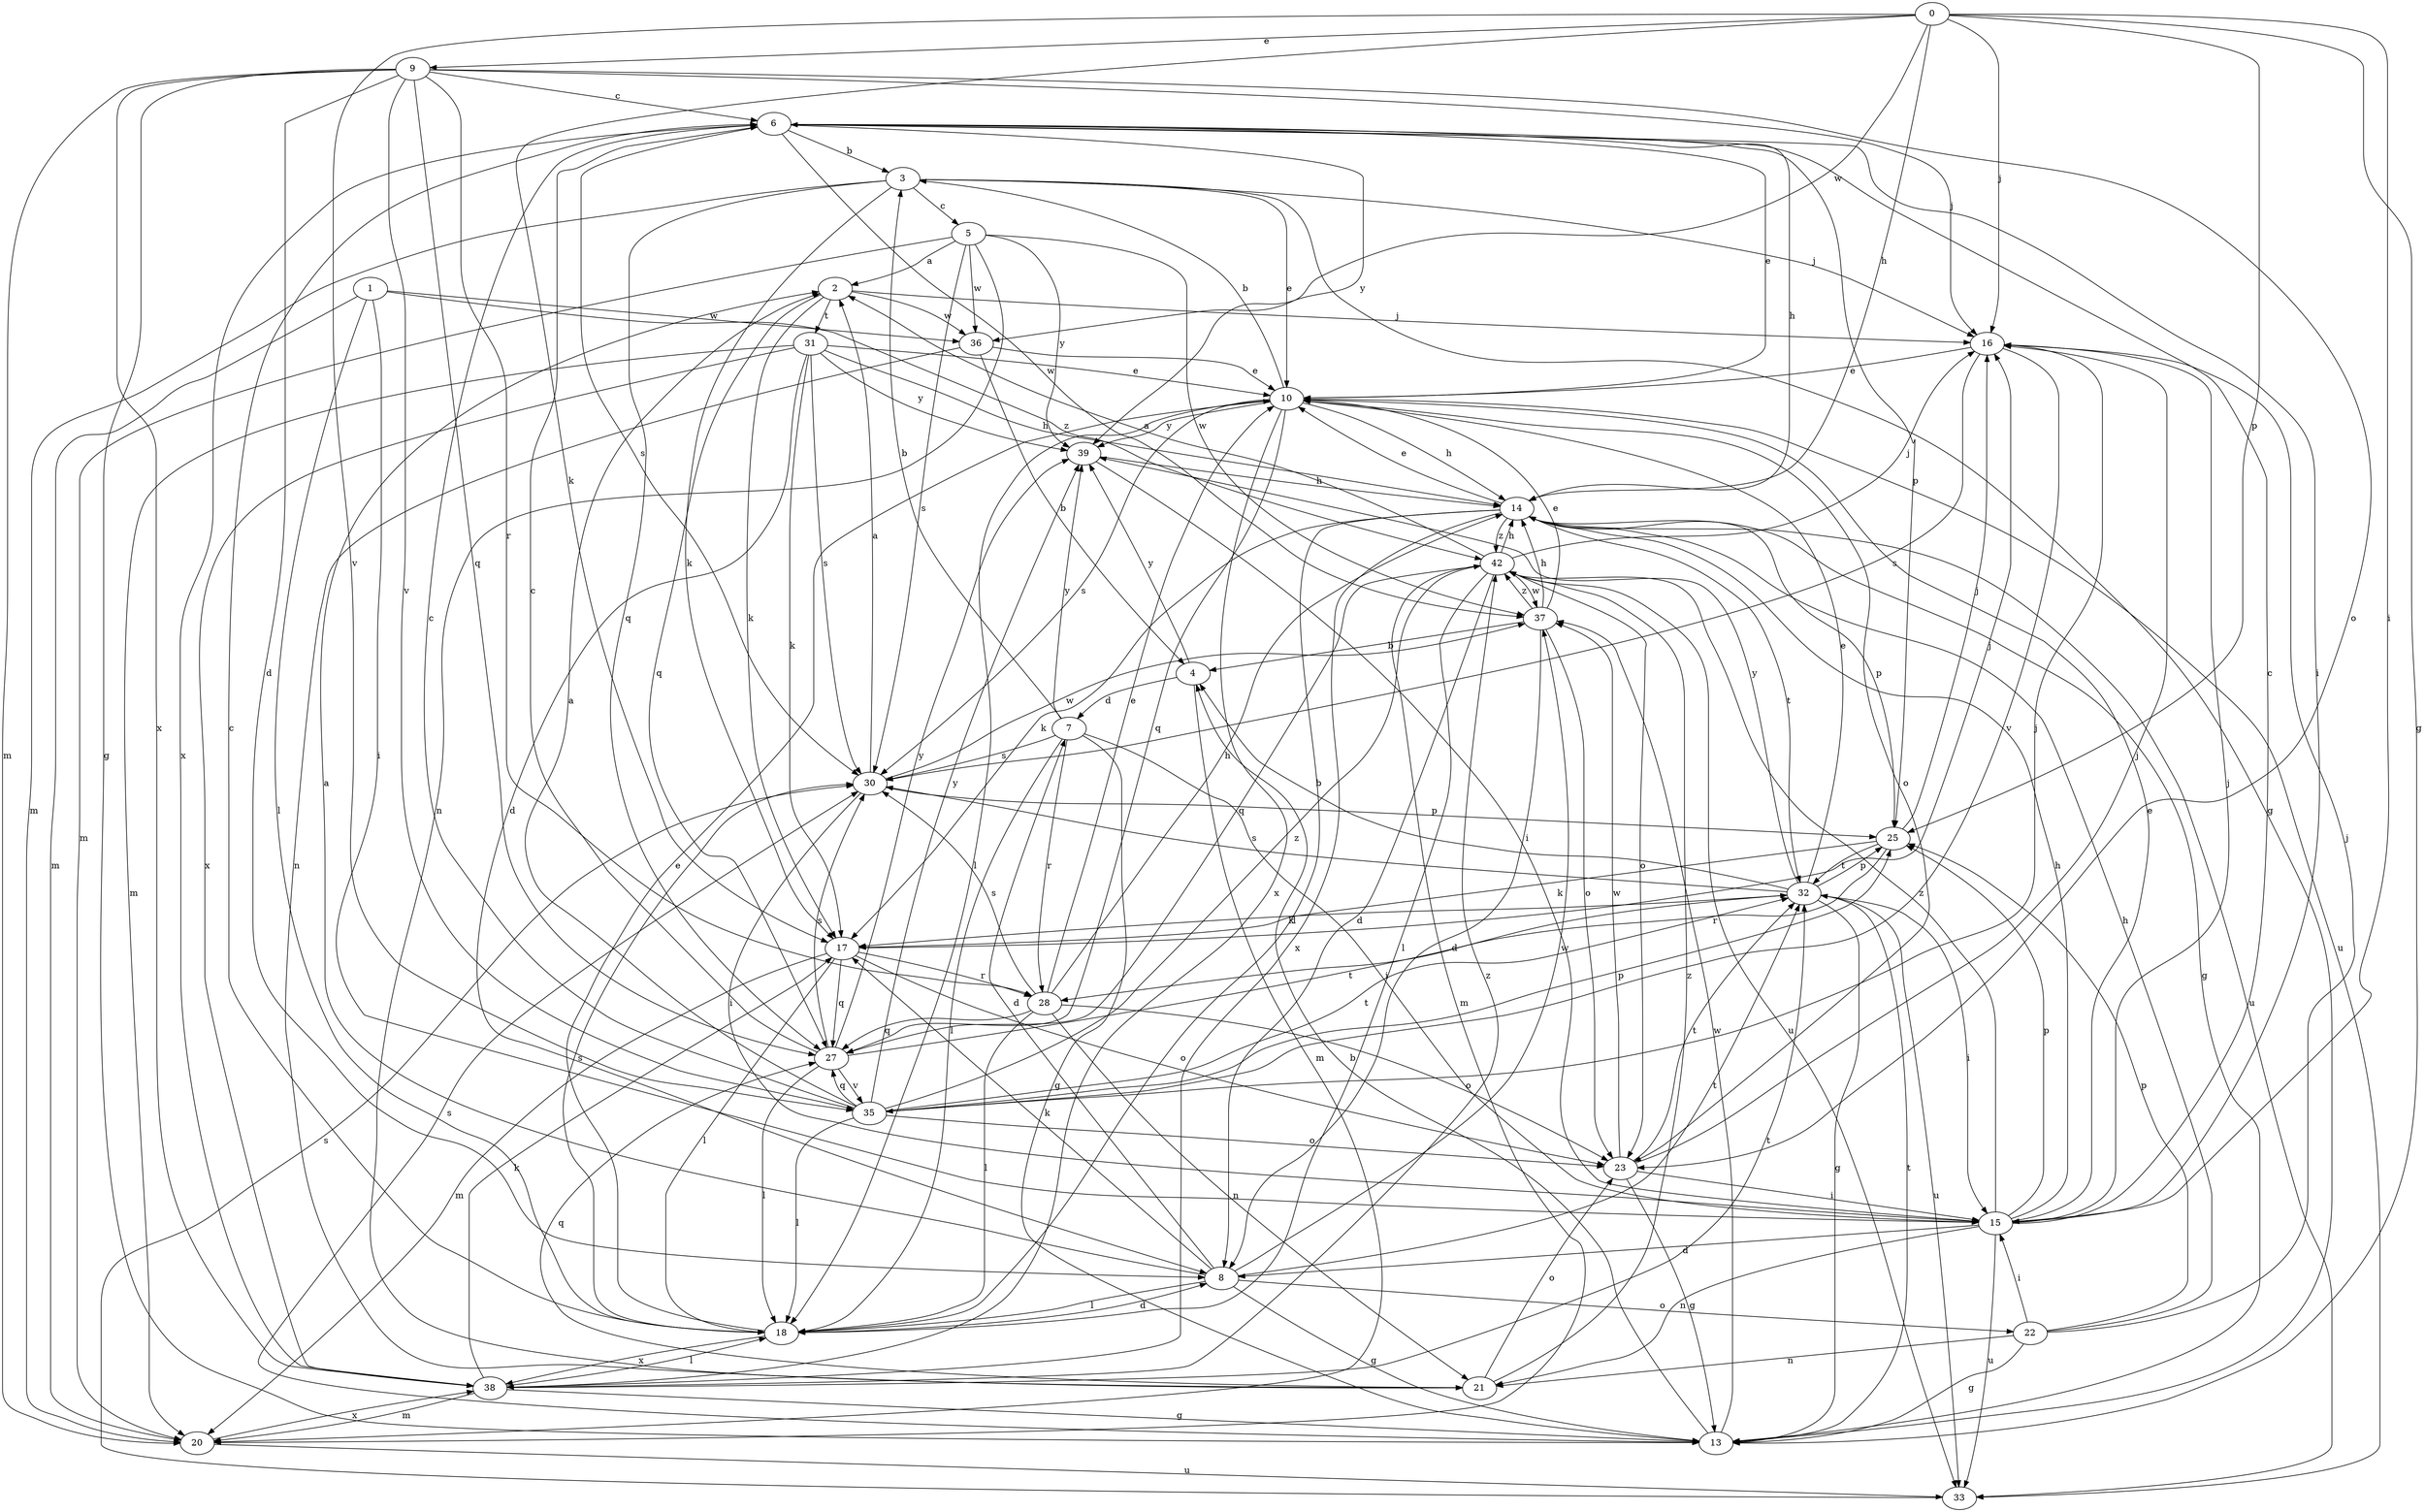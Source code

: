 strict digraph  {
0;
1;
2;
3;
4;
5;
6;
7;
8;
9;
10;
13;
14;
15;
16;
17;
18;
20;
21;
22;
23;
25;
27;
28;
30;
31;
32;
33;
35;
36;
37;
38;
39;
42;
0 -> 9  [label=e];
0 -> 13  [label=g];
0 -> 14  [label=h];
0 -> 15  [label=i];
0 -> 16  [label=j];
0 -> 17  [label=k];
0 -> 25  [label=p];
0 -> 35  [label=v];
0 -> 36  [label=w];
1 -> 15  [label=i];
1 -> 18  [label=l];
1 -> 20  [label=m];
1 -> 36  [label=w];
1 -> 42  [label=z];
2 -> 16  [label=j];
2 -> 17  [label=k];
2 -> 27  [label=q];
2 -> 31  [label=t];
2 -> 36  [label=w];
3 -> 5  [label=c];
3 -> 10  [label=e];
3 -> 13  [label=g];
3 -> 16  [label=j];
3 -> 17  [label=k];
3 -> 20  [label=m];
3 -> 27  [label=q];
4 -> 7  [label=d];
4 -> 20  [label=m];
4 -> 39  [label=y];
5 -> 2  [label=a];
5 -> 20  [label=m];
5 -> 21  [label=n];
5 -> 30  [label=s];
5 -> 36  [label=w];
5 -> 37  [label=w];
5 -> 39  [label=y];
6 -> 3  [label=b];
6 -> 10  [label=e];
6 -> 14  [label=h];
6 -> 15  [label=i];
6 -> 25  [label=p];
6 -> 30  [label=s];
6 -> 37  [label=w];
6 -> 38  [label=x];
6 -> 39  [label=y];
7 -> 3  [label=b];
7 -> 13  [label=g];
7 -> 15  [label=i];
7 -> 18  [label=l];
7 -> 28  [label=r];
7 -> 30  [label=s];
7 -> 39  [label=y];
8 -> 2  [label=a];
8 -> 7  [label=d];
8 -> 13  [label=g];
8 -> 17  [label=k];
8 -> 18  [label=l];
8 -> 22  [label=o];
8 -> 32  [label=t];
8 -> 37  [label=w];
9 -> 6  [label=c];
9 -> 8  [label=d];
9 -> 13  [label=g];
9 -> 16  [label=j];
9 -> 20  [label=m];
9 -> 23  [label=o];
9 -> 27  [label=q];
9 -> 28  [label=r];
9 -> 35  [label=v];
9 -> 38  [label=x];
10 -> 3  [label=b];
10 -> 14  [label=h];
10 -> 18  [label=l];
10 -> 23  [label=o];
10 -> 27  [label=q];
10 -> 30  [label=s];
10 -> 33  [label=u];
10 -> 38  [label=x];
10 -> 39  [label=y];
13 -> 4  [label=b];
13 -> 30  [label=s];
13 -> 32  [label=t];
13 -> 37  [label=w];
14 -> 10  [label=e];
14 -> 13  [label=g];
14 -> 17  [label=k];
14 -> 18  [label=l];
14 -> 25  [label=p];
14 -> 32  [label=t];
14 -> 33  [label=u];
14 -> 38  [label=x];
14 -> 42  [label=z];
15 -> 6  [label=c];
15 -> 8  [label=d];
15 -> 10  [label=e];
15 -> 14  [label=h];
15 -> 16  [label=j];
15 -> 21  [label=n];
15 -> 25  [label=p];
15 -> 33  [label=u];
15 -> 42  [label=z];
16 -> 10  [label=e];
16 -> 30  [label=s];
16 -> 35  [label=v];
17 -> 16  [label=j];
17 -> 18  [label=l];
17 -> 20  [label=m];
17 -> 23  [label=o];
17 -> 27  [label=q];
17 -> 28  [label=r];
18 -> 6  [label=c];
18 -> 8  [label=d];
18 -> 10  [label=e];
18 -> 30  [label=s];
18 -> 38  [label=x];
20 -> 33  [label=u];
20 -> 38  [label=x];
21 -> 23  [label=o];
21 -> 27  [label=q];
21 -> 42  [label=z];
22 -> 13  [label=g];
22 -> 14  [label=h];
22 -> 15  [label=i];
22 -> 16  [label=j];
22 -> 21  [label=n];
22 -> 25  [label=p];
23 -> 13  [label=g];
23 -> 15  [label=i];
23 -> 16  [label=j];
23 -> 32  [label=t];
23 -> 37  [label=w];
25 -> 16  [label=j];
25 -> 17  [label=k];
25 -> 28  [label=r];
25 -> 32  [label=t];
27 -> 6  [label=c];
27 -> 18  [label=l];
27 -> 30  [label=s];
27 -> 32  [label=t];
27 -> 35  [label=v];
27 -> 39  [label=y];
28 -> 10  [label=e];
28 -> 14  [label=h];
28 -> 18  [label=l];
28 -> 21  [label=n];
28 -> 23  [label=o];
28 -> 27  [label=q];
28 -> 30  [label=s];
30 -> 2  [label=a];
30 -> 15  [label=i];
30 -> 25  [label=p];
30 -> 37  [label=w];
31 -> 8  [label=d];
31 -> 10  [label=e];
31 -> 14  [label=h];
31 -> 17  [label=k];
31 -> 20  [label=m];
31 -> 30  [label=s];
31 -> 38  [label=x];
31 -> 39  [label=y];
32 -> 4  [label=b];
32 -> 10  [label=e];
32 -> 13  [label=g];
32 -> 15  [label=i];
32 -> 17  [label=k];
32 -> 25  [label=p];
32 -> 30  [label=s];
32 -> 33  [label=u];
32 -> 39  [label=y];
33 -> 30  [label=s];
35 -> 2  [label=a];
35 -> 6  [label=c];
35 -> 16  [label=j];
35 -> 18  [label=l];
35 -> 23  [label=o];
35 -> 25  [label=p];
35 -> 27  [label=q];
35 -> 32  [label=t];
35 -> 39  [label=y];
35 -> 42  [label=z];
36 -> 4  [label=b];
36 -> 10  [label=e];
36 -> 21  [label=n];
37 -> 4  [label=b];
37 -> 8  [label=d];
37 -> 10  [label=e];
37 -> 14  [label=h];
37 -> 23  [label=o];
37 -> 42  [label=z];
38 -> 13  [label=g];
38 -> 17  [label=k];
38 -> 18  [label=l];
38 -> 20  [label=m];
38 -> 32  [label=t];
38 -> 42  [label=z];
39 -> 14  [label=h];
39 -> 15  [label=i];
42 -> 2  [label=a];
42 -> 8  [label=d];
42 -> 14  [label=h];
42 -> 16  [label=j];
42 -> 18  [label=l];
42 -> 20  [label=m];
42 -> 23  [label=o];
42 -> 27  [label=q];
42 -> 33  [label=u];
42 -> 37  [label=w];
}
